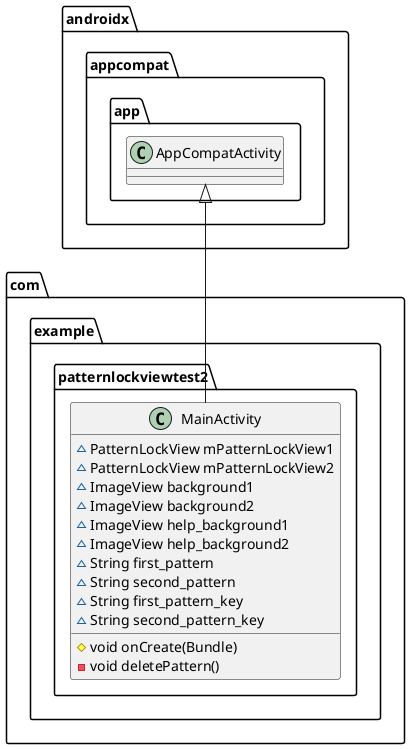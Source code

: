 @startuml
class com.example.patternlockviewtest2.MainActivity {
~ PatternLockView mPatternLockView1
~ PatternLockView mPatternLockView2
~ ImageView background1
~ ImageView background2
~ ImageView help_background1
~ ImageView help_background2
~ String first_pattern
~ String second_pattern
~ String first_pattern_key
~ String second_pattern_key
# void onCreate(Bundle)
- void deletePattern()
}




androidx.appcompat.app.AppCompatActivity <|-- com.example.patternlockviewtest2.MainActivity
@enduml